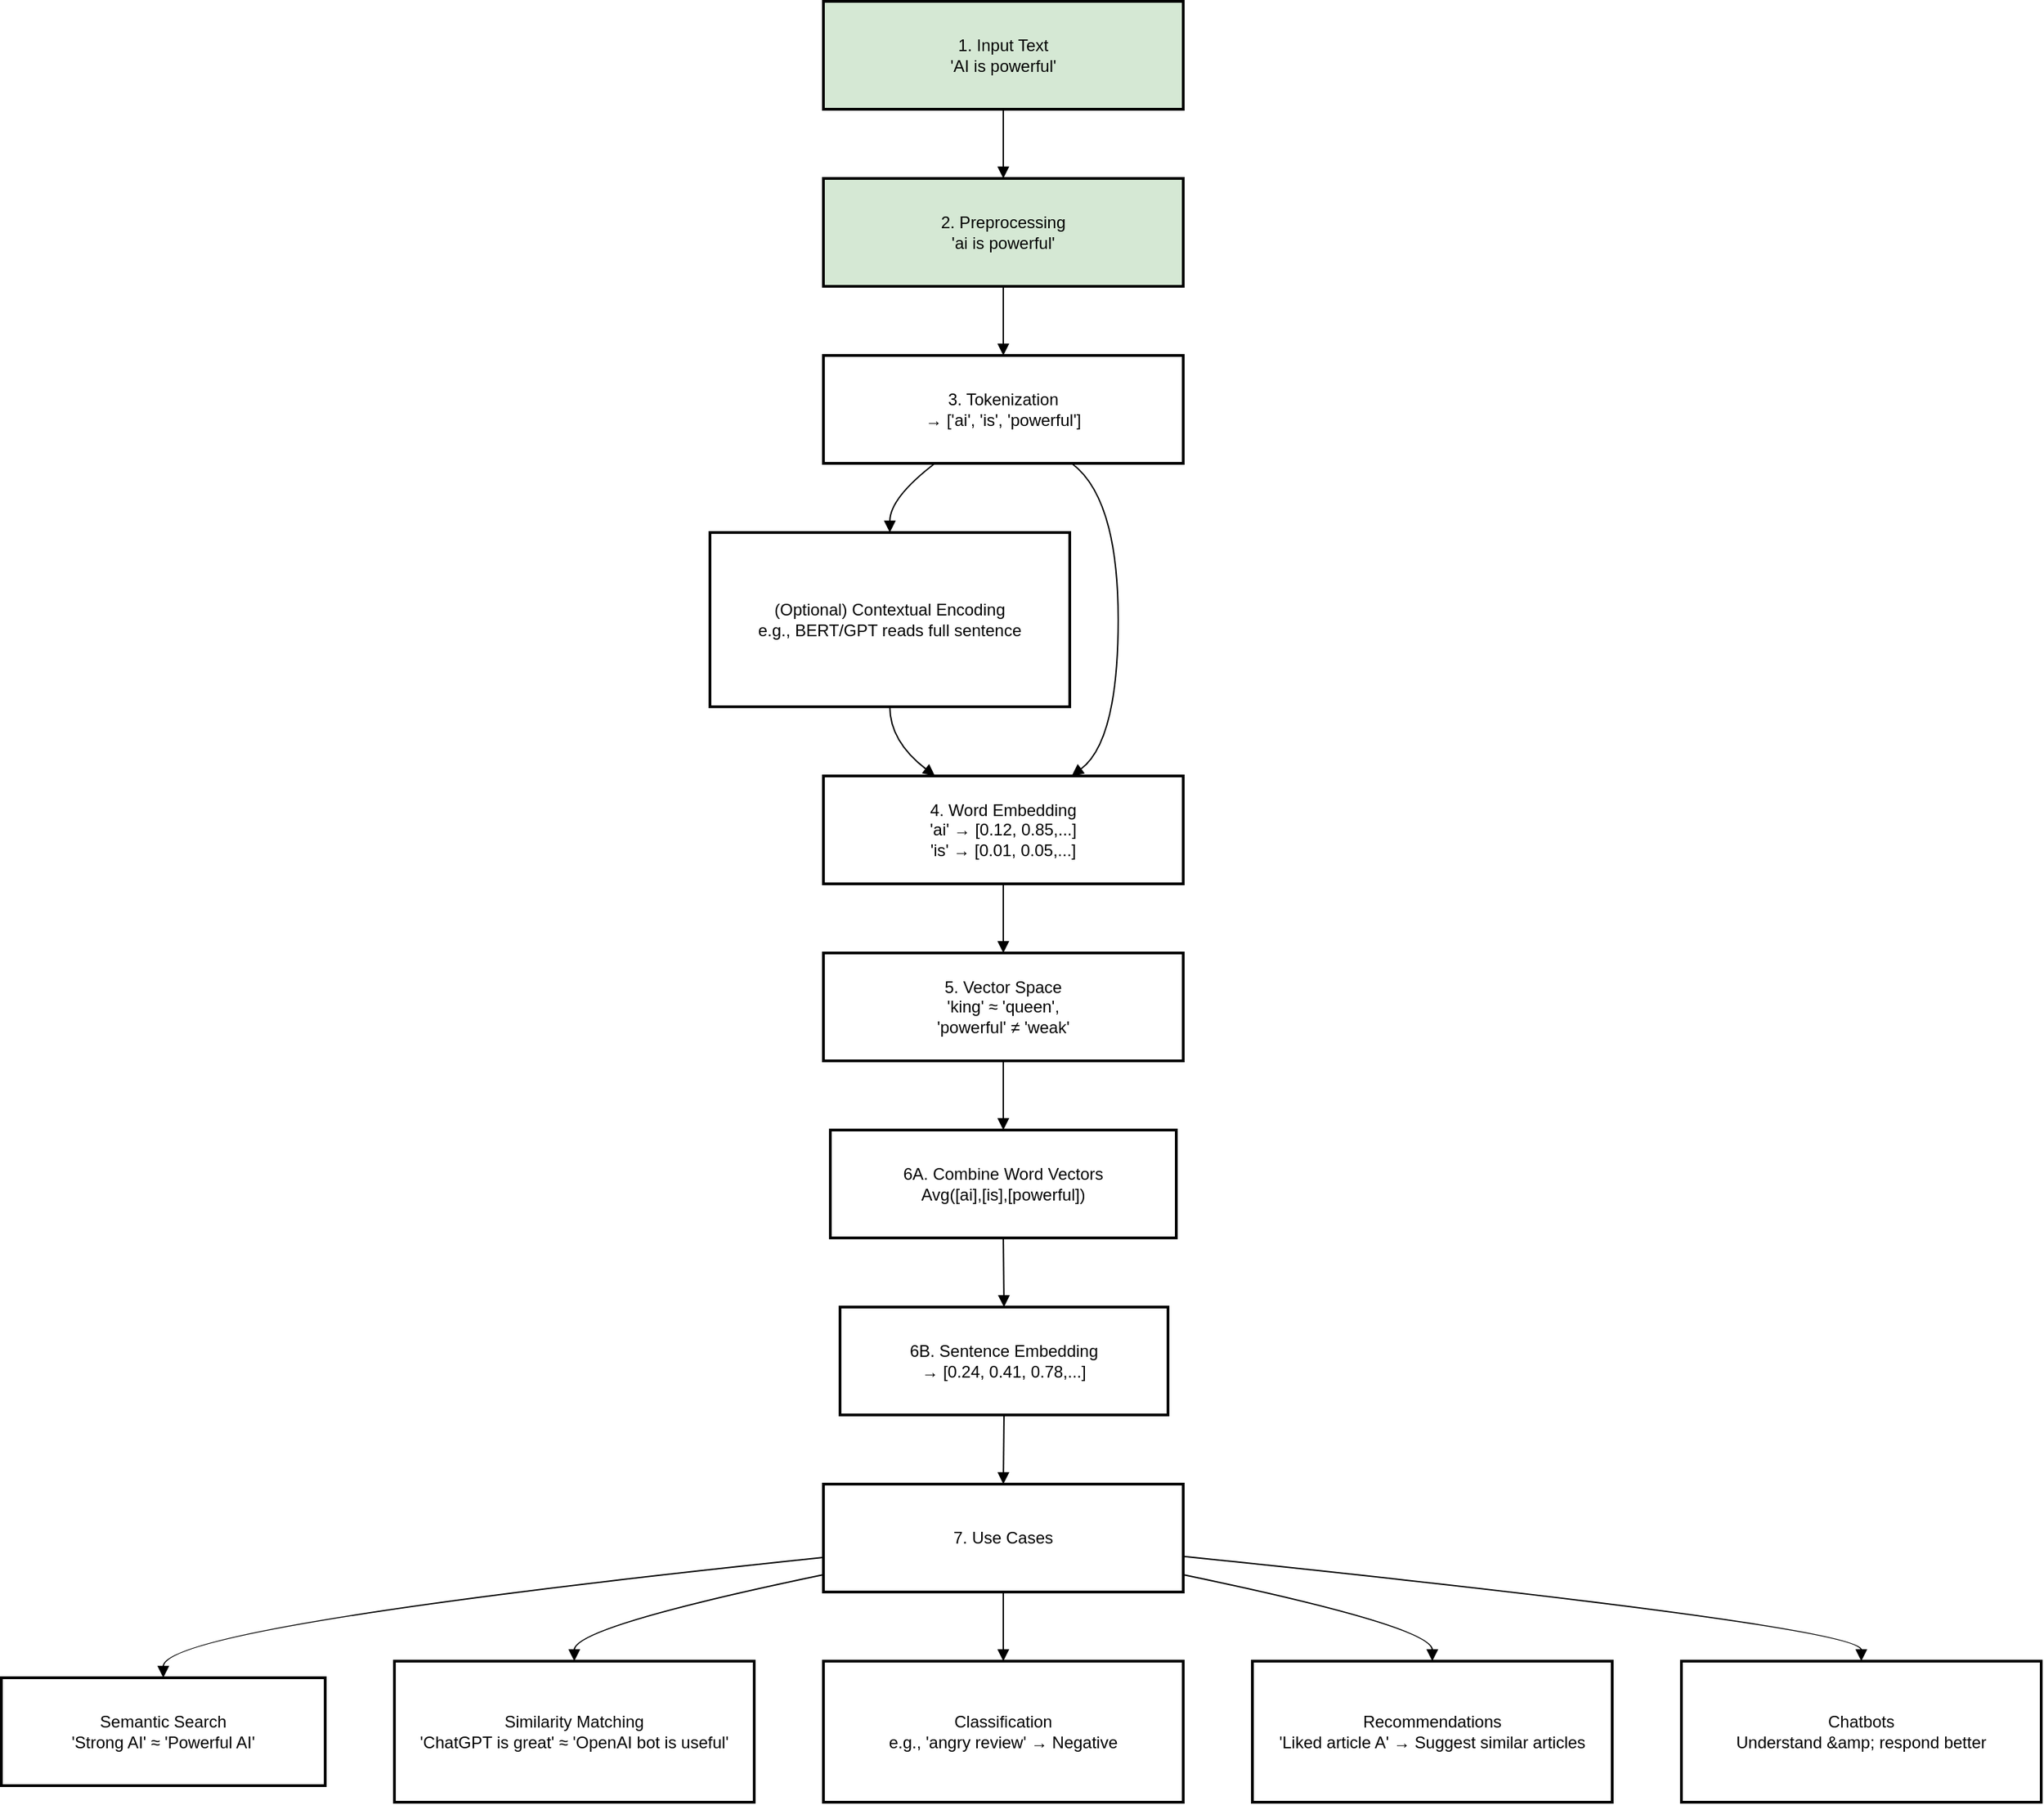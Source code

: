 <mxfile version="26.2.14" pages="2">
  <diagram id="y-vwxm3gBHwS563n7roD" name="Embeddings">
    <mxGraphModel dx="2066" dy="1169" grid="1" gridSize="10" guides="1" tooltips="1" connect="1" arrows="1" fold="1" page="1" pageScale="1" pageWidth="827" pageHeight="1169" math="0" shadow="0">
      <root>
        <mxCell id="0" />
        <mxCell id="1" parent="0" />
        <mxCell id="Iv172pUI2cfiQ5QS8v95-1" value="1. Input Text&#xa;&#39;AI is powerful&#39;" style="whiteSpace=wrap;strokeWidth=2;fillColor=#D5E8D4;" vertex="1" parent="1">
          <mxGeometry x="614" y="20" width="260" height="78" as="geometry" />
        </mxCell>
        <mxCell id="Iv172pUI2cfiQ5QS8v95-2" value="2. Preprocessing&#xa;&#39;ai is powerful&#39;" style="whiteSpace=wrap;strokeWidth=2;fillColor=#D5E8D4;" vertex="1" parent="1">
          <mxGeometry x="614" y="148" width="260" height="78" as="geometry" />
        </mxCell>
        <mxCell id="Iv172pUI2cfiQ5QS8v95-3" value="3. Tokenization&#xa;→ [&#39;ai&#39;, &#39;is&#39;, &#39;powerful&#39;]" style="whiteSpace=wrap;strokeWidth=2;" vertex="1" parent="1">
          <mxGeometry x="614" y="276" width="260" height="78" as="geometry" />
        </mxCell>
        <mxCell id="Iv172pUI2cfiQ5QS8v95-4" value="(Optional) Contextual Encoding&#xa;e.g., BERT/GPT reads full sentence" style="whiteSpace=wrap;strokeWidth=2;" vertex="1" parent="1">
          <mxGeometry x="532" y="404" width="260" height="126" as="geometry" />
        </mxCell>
        <mxCell id="Iv172pUI2cfiQ5QS8v95-5" value="4. Word Embedding&#xa;&#39;ai&#39; → [0.12, 0.85,...]&#xa;&#39;is&#39; → [0.01, 0.05,...]" style="whiteSpace=wrap;strokeWidth=2;" vertex="1" parent="1">
          <mxGeometry x="614" y="580" width="260" height="78" as="geometry" />
        </mxCell>
        <mxCell id="Iv172pUI2cfiQ5QS8v95-6" value="5. Vector Space&#xa;&#39;king&#39; ≈ &#39;queen&#39;,&#xa;&#39;powerful&#39; ≠ &#39;weak&#39;" style="whiteSpace=wrap;strokeWidth=2;" vertex="1" parent="1">
          <mxGeometry x="614" y="708" width="260" height="78" as="geometry" />
        </mxCell>
        <mxCell id="Iv172pUI2cfiQ5QS8v95-7" value="6A. Combine Word Vectors&#xa;Avg([ai],[is],[powerful])" style="whiteSpace=wrap;strokeWidth=2;" vertex="1" parent="1">
          <mxGeometry x="619" y="836" width="250" height="78" as="geometry" />
        </mxCell>
        <mxCell id="Iv172pUI2cfiQ5QS8v95-8" value="6B. Sentence Embedding&#xa;→ [0.24, 0.41, 0.78,...]" style="whiteSpace=wrap;strokeWidth=2;" vertex="1" parent="1">
          <mxGeometry x="626" y="964" width="237" height="78" as="geometry" />
        </mxCell>
        <mxCell id="Iv172pUI2cfiQ5QS8v95-9" value="7. Use Cases" style="whiteSpace=wrap;strokeWidth=2;" vertex="1" parent="1">
          <mxGeometry x="614" y="1092" width="260" height="78" as="geometry" />
        </mxCell>
        <mxCell id="Iv172pUI2cfiQ5QS8v95-10" value="Semantic Search&#xa;&#39;Strong AI&#39; ≈ &#39;Powerful AI&#39;" style="whiteSpace=wrap;strokeWidth=2;" vertex="1" parent="1">
          <mxGeometry x="20" y="1232" width="234" height="78" as="geometry" />
        </mxCell>
        <mxCell id="Iv172pUI2cfiQ5QS8v95-11" value="Similarity Matching&#xa;&#39;ChatGPT is great&#39; ≈ &#39;OpenAI bot is useful&#39;" style="whiteSpace=wrap;strokeWidth=2;" vertex="1" parent="1">
          <mxGeometry x="304" y="1220" width="260" height="102" as="geometry" />
        </mxCell>
        <mxCell id="Iv172pUI2cfiQ5QS8v95-12" value="Classification&#xa;e.g., &#39;angry review&#39; → Negative" style="whiteSpace=wrap;strokeWidth=2;" vertex="1" parent="1">
          <mxGeometry x="614" y="1220" width="260" height="102" as="geometry" />
        </mxCell>
        <mxCell id="Iv172pUI2cfiQ5QS8v95-13" value="Recommendations&#xa;&#39;Liked article A&#39; → Suggest similar articles" style="whiteSpace=wrap;strokeWidth=2;" vertex="1" parent="1">
          <mxGeometry x="924" y="1220" width="260" height="102" as="geometry" />
        </mxCell>
        <mxCell id="Iv172pUI2cfiQ5QS8v95-14" value="Chatbots&#xa;Understand &amp;amp; respond better" style="whiteSpace=wrap;strokeWidth=2;" vertex="1" parent="1">
          <mxGeometry x="1234" y="1220" width="260" height="102" as="geometry" />
        </mxCell>
        <mxCell id="Iv172pUI2cfiQ5QS8v95-15" value="" style="curved=1;startArrow=none;endArrow=block;exitX=0.5;exitY=1;entryX=0.5;entryY=0;rounded=0;" edge="1" parent="1" source="Iv172pUI2cfiQ5QS8v95-1" target="Iv172pUI2cfiQ5QS8v95-2">
          <mxGeometry relative="1" as="geometry">
            <Array as="points" />
          </mxGeometry>
        </mxCell>
        <mxCell id="Iv172pUI2cfiQ5QS8v95-16" value="" style="curved=1;startArrow=none;endArrow=block;exitX=0.5;exitY=1;entryX=0.5;entryY=0;rounded=0;" edge="1" parent="1" source="Iv172pUI2cfiQ5QS8v95-2" target="Iv172pUI2cfiQ5QS8v95-3">
          <mxGeometry relative="1" as="geometry">
            <Array as="points" />
          </mxGeometry>
        </mxCell>
        <mxCell id="Iv172pUI2cfiQ5QS8v95-17" value="" style="curved=1;startArrow=none;endArrow=block;exitX=0.31;exitY=1;entryX=0.5;entryY=0;rounded=0;" edge="1" parent="1" source="Iv172pUI2cfiQ5QS8v95-3" target="Iv172pUI2cfiQ5QS8v95-4">
          <mxGeometry relative="1" as="geometry">
            <Array as="points">
              <mxPoint x="662" y="379" />
            </Array>
          </mxGeometry>
        </mxCell>
        <mxCell id="Iv172pUI2cfiQ5QS8v95-18" value="" style="curved=1;startArrow=none;endArrow=block;exitX=0.5;exitY=1;entryX=0.31;entryY=0;rounded=0;" edge="1" parent="1" source="Iv172pUI2cfiQ5QS8v95-4" target="Iv172pUI2cfiQ5QS8v95-5">
          <mxGeometry relative="1" as="geometry">
            <Array as="points">
              <mxPoint x="662" y="555" />
            </Array>
          </mxGeometry>
        </mxCell>
        <mxCell id="Iv172pUI2cfiQ5QS8v95-19" value="" style="curved=1;startArrow=none;endArrow=block;exitX=0.69;exitY=1;entryX=0.69;entryY=0;rounded=0;" edge="1" parent="1" source="Iv172pUI2cfiQ5QS8v95-3" target="Iv172pUI2cfiQ5QS8v95-5">
          <mxGeometry relative="1" as="geometry">
            <Array as="points">
              <mxPoint x="827" y="379" />
              <mxPoint x="827" y="555" />
            </Array>
          </mxGeometry>
        </mxCell>
        <mxCell id="Iv172pUI2cfiQ5QS8v95-20" value="" style="curved=1;startArrow=none;endArrow=block;exitX=0.5;exitY=1;entryX=0.5;entryY=0;rounded=0;" edge="1" parent="1" source="Iv172pUI2cfiQ5QS8v95-5" target="Iv172pUI2cfiQ5QS8v95-6">
          <mxGeometry relative="1" as="geometry">
            <Array as="points" />
          </mxGeometry>
        </mxCell>
        <mxCell id="Iv172pUI2cfiQ5QS8v95-21" value="" style="curved=1;startArrow=none;endArrow=block;exitX=0.5;exitY=1;entryX=0.5;entryY=0;rounded=0;" edge="1" parent="1" source="Iv172pUI2cfiQ5QS8v95-6" target="Iv172pUI2cfiQ5QS8v95-7">
          <mxGeometry relative="1" as="geometry">
            <Array as="points" />
          </mxGeometry>
        </mxCell>
        <mxCell id="Iv172pUI2cfiQ5QS8v95-22" value="" style="curved=1;startArrow=none;endArrow=block;exitX=0.5;exitY=1;entryX=0.5;entryY=0;rounded=0;" edge="1" parent="1" source="Iv172pUI2cfiQ5QS8v95-7" target="Iv172pUI2cfiQ5QS8v95-8">
          <mxGeometry relative="1" as="geometry">
            <Array as="points" />
          </mxGeometry>
        </mxCell>
        <mxCell id="Iv172pUI2cfiQ5QS8v95-23" value="" style="curved=1;startArrow=none;endArrow=block;exitX=0.5;exitY=1;entryX=0.5;entryY=0;rounded=0;" edge="1" parent="1" source="Iv172pUI2cfiQ5QS8v95-8" target="Iv172pUI2cfiQ5QS8v95-9">
          <mxGeometry relative="1" as="geometry">
            <Array as="points" />
          </mxGeometry>
        </mxCell>
        <mxCell id="Iv172pUI2cfiQ5QS8v95-24" value="" style="curved=1;startArrow=none;endArrow=block;exitX=0;exitY=0.68;entryX=0.5;entryY=0;rounded=0;" edge="1" parent="1" source="Iv172pUI2cfiQ5QS8v95-9" target="Iv172pUI2cfiQ5QS8v95-10">
          <mxGeometry relative="1" as="geometry">
            <Array as="points">
              <mxPoint x="137" y="1195" />
            </Array>
          </mxGeometry>
        </mxCell>
        <mxCell id="Iv172pUI2cfiQ5QS8v95-25" value="" style="curved=1;startArrow=none;endArrow=block;exitX=0;exitY=0.84;entryX=0.5;entryY=0;rounded=0;" edge="1" parent="1" source="Iv172pUI2cfiQ5QS8v95-9" target="Iv172pUI2cfiQ5QS8v95-11">
          <mxGeometry relative="1" as="geometry">
            <Array as="points">
              <mxPoint x="434" y="1195" />
            </Array>
          </mxGeometry>
        </mxCell>
        <mxCell id="Iv172pUI2cfiQ5QS8v95-26" value="" style="curved=1;startArrow=none;endArrow=block;exitX=0.5;exitY=1;entryX=0.5;entryY=0;rounded=0;" edge="1" parent="1" source="Iv172pUI2cfiQ5QS8v95-9" target="Iv172pUI2cfiQ5QS8v95-12">
          <mxGeometry relative="1" as="geometry">
            <Array as="points" />
          </mxGeometry>
        </mxCell>
        <mxCell id="Iv172pUI2cfiQ5QS8v95-27" value="" style="curved=1;startArrow=none;endArrow=block;exitX=1;exitY=0.84;entryX=0.5;entryY=0;rounded=0;" edge="1" parent="1" source="Iv172pUI2cfiQ5QS8v95-9" target="Iv172pUI2cfiQ5QS8v95-13">
          <mxGeometry relative="1" as="geometry">
            <Array as="points">
              <mxPoint x="1054" y="1195" />
            </Array>
          </mxGeometry>
        </mxCell>
        <mxCell id="Iv172pUI2cfiQ5QS8v95-28" value="" style="curved=1;startArrow=none;endArrow=block;exitX=1;exitY=0.67;entryX=0.5;entryY=0;rounded=0;" edge="1" parent="1" source="Iv172pUI2cfiQ5QS8v95-9" target="Iv172pUI2cfiQ5QS8v95-14">
          <mxGeometry relative="1" as="geometry">
            <Array as="points">
              <mxPoint x="1364" y="1195" />
            </Array>
          </mxGeometry>
        </mxCell>
      </root>
    </mxGraphModel>
  </diagram>
  <diagram id="_T9zcXEiZWAiXTmtJRQs" name="Chunking">
    <mxGraphModel dx="1722" dy="974" grid="1" gridSize="10" guides="1" tooltips="1" connect="1" arrows="1" fold="1" page="1" pageScale="1" pageWidth="827" pageHeight="1169" math="0" shadow="0">
      <root>
        <mxCell id="0" />
        <mxCell id="1" parent="0" />
      </root>
    </mxGraphModel>
  </diagram>
</mxfile>
